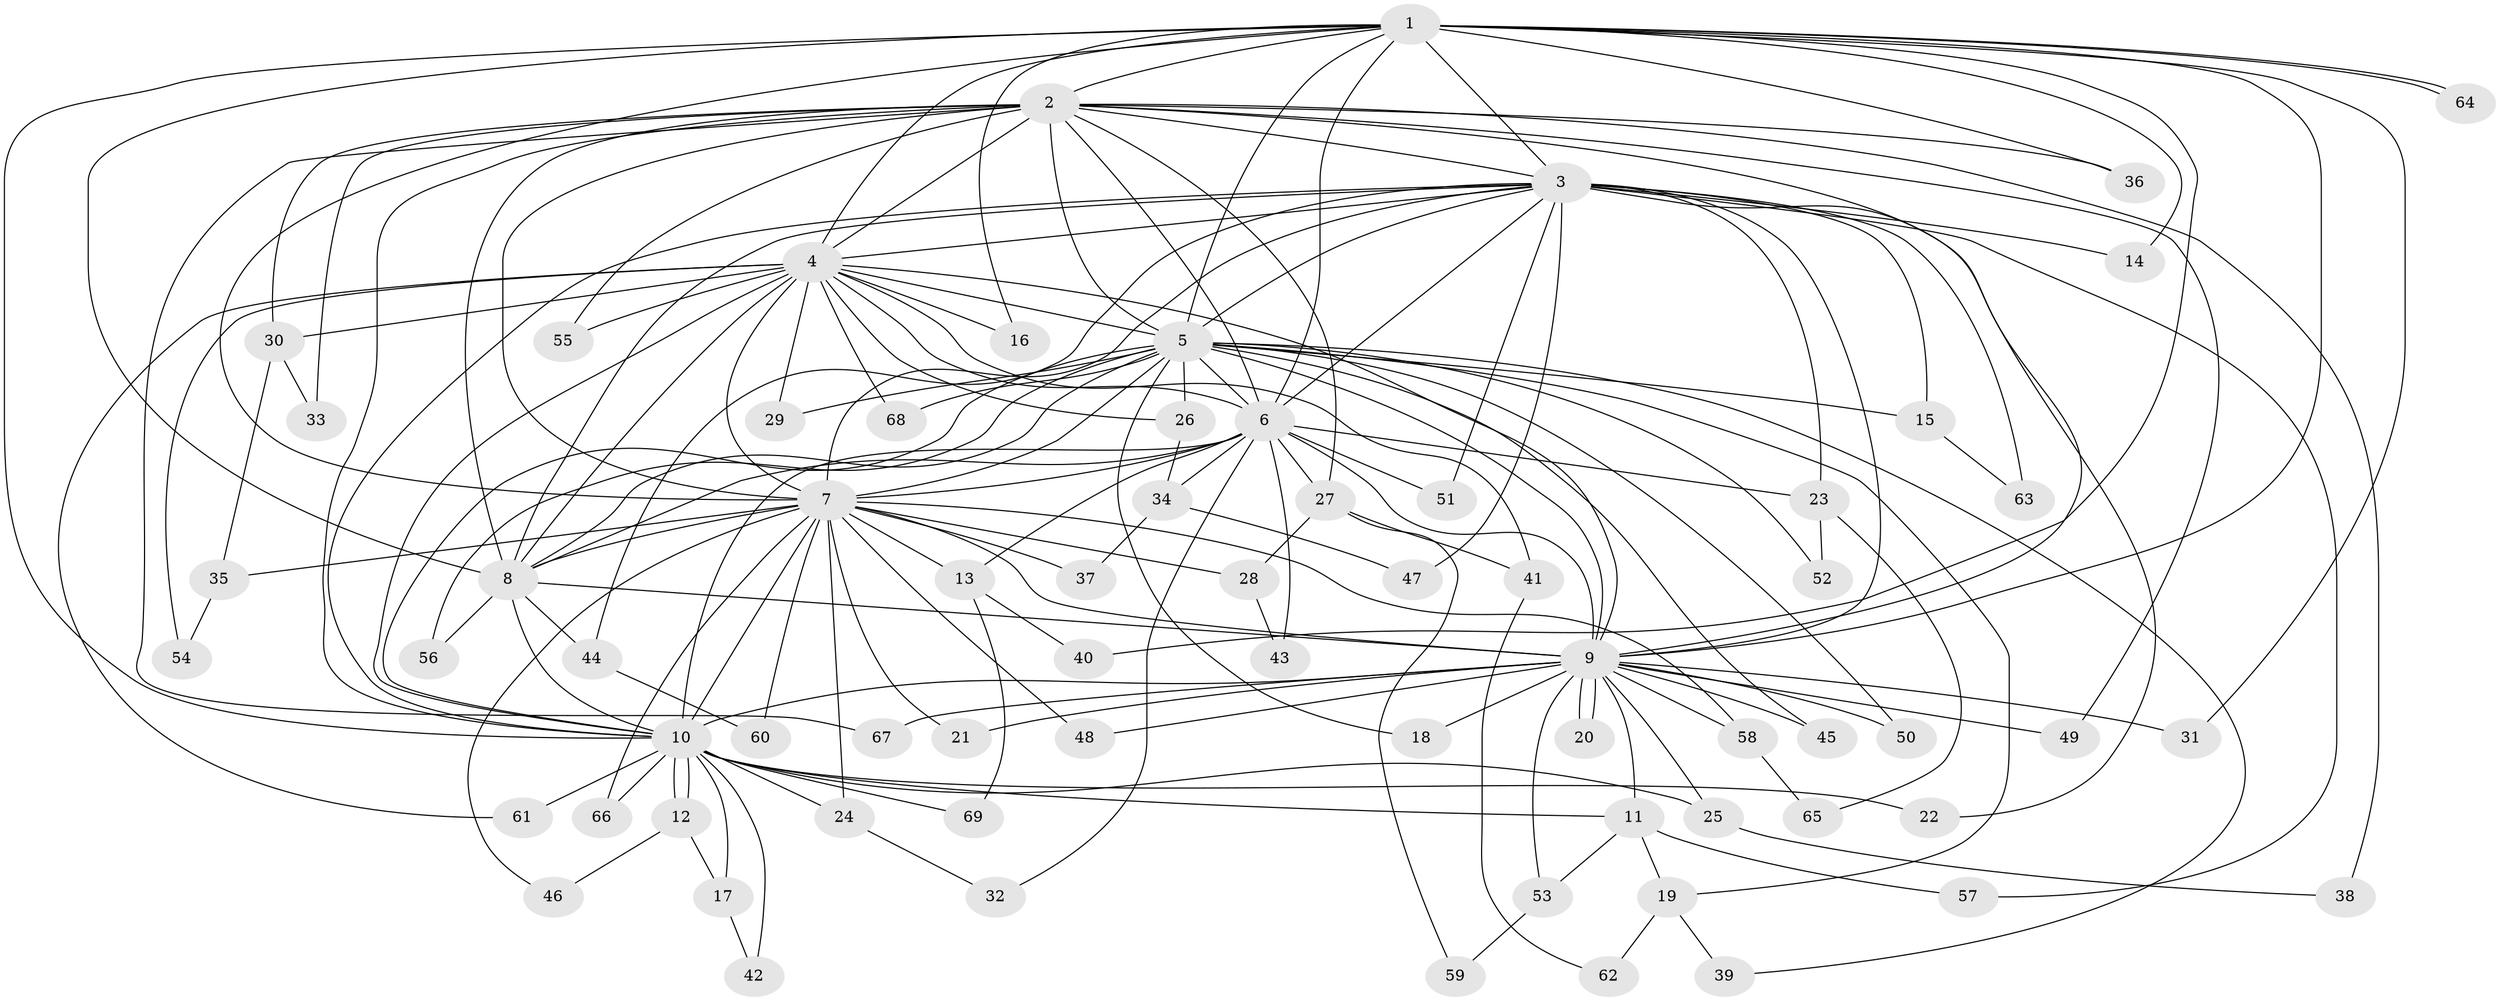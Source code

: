 // coarse degree distribution, {14: 0.0196078431372549, 16: 0.0784313725490196, 15: 0.0196078431372549, 19: 0.0392156862745098, 22: 0.0196078431372549, 5: 0.0392156862745098, 4: 0.058823529411764705, 2: 0.47058823529411764, 3: 0.17647058823529413, 1: 0.0784313725490196}
// Generated by graph-tools (version 1.1) at 2025/51/02/27/25 19:51:44]
// undirected, 69 vertices, 163 edges
graph export_dot {
graph [start="1"]
  node [color=gray90,style=filled];
  1;
  2;
  3;
  4;
  5;
  6;
  7;
  8;
  9;
  10;
  11;
  12;
  13;
  14;
  15;
  16;
  17;
  18;
  19;
  20;
  21;
  22;
  23;
  24;
  25;
  26;
  27;
  28;
  29;
  30;
  31;
  32;
  33;
  34;
  35;
  36;
  37;
  38;
  39;
  40;
  41;
  42;
  43;
  44;
  45;
  46;
  47;
  48;
  49;
  50;
  51;
  52;
  53;
  54;
  55;
  56;
  57;
  58;
  59;
  60;
  61;
  62;
  63;
  64;
  65;
  66;
  67;
  68;
  69;
  1 -- 2;
  1 -- 3;
  1 -- 4;
  1 -- 5;
  1 -- 6;
  1 -- 7;
  1 -- 8;
  1 -- 9;
  1 -- 10;
  1 -- 14;
  1 -- 16;
  1 -- 31;
  1 -- 36;
  1 -- 40;
  1 -- 64;
  1 -- 64;
  2 -- 3;
  2 -- 4;
  2 -- 5;
  2 -- 6;
  2 -- 7;
  2 -- 8;
  2 -- 9;
  2 -- 10;
  2 -- 27;
  2 -- 30;
  2 -- 33;
  2 -- 36;
  2 -- 38;
  2 -- 49;
  2 -- 55;
  2 -- 67;
  3 -- 4;
  3 -- 5;
  3 -- 6;
  3 -- 7;
  3 -- 8;
  3 -- 9;
  3 -- 10;
  3 -- 14;
  3 -- 15;
  3 -- 22;
  3 -- 23;
  3 -- 44;
  3 -- 47;
  3 -- 51;
  3 -- 57;
  3 -- 63;
  4 -- 5;
  4 -- 6;
  4 -- 7;
  4 -- 8;
  4 -- 9;
  4 -- 10;
  4 -- 16;
  4 -- 26;
  4 -- 29;
  4 -- 30;
  4 -- 41;
  4 -- 54;
  4 -- 55;
  4 -- 61;
  4 -- 68;
  5 -- 6;
  5 -- 7;
  5 -- 8;
  5 -- 9;
  5 -- 10;
  5 -- 15;
  5 -- 18;
  5 -- 19;
  5 -- 26;
  5 -- 29;
  5 -- 39;
  5 -- 45;
  5 -- 50;
  5 -- 52;
  5 -- 56;
  5 -- 68;
  6 -- 7;
  6 -- 8;
  6 -- 9;
  6 -- 10;
  6 -- 13;
  6 -- 23;
  6 -- 27;
  6 -- 32;
  6 -- 34;
  6 -- 43;
  6 -- 51;
  7 -- 8;
  7 -- 9;
  7 -- 10;
  7 -- 13;
  7 -- 21;
  7 -- 24;
  7 -- 28;
  7 -- 35;
  7 -- 37;
  7 -- 46;
  7 -- 48;
  7 -- 58;
  7 -- 60;
  7 -- 66;
  8 -- 9;
  8 -- 10;
  8 -- 44;
  8 -- 56;
  9 -- 10;
  9 -- 11;
  9 -- 18;
  9 -- 20;
  9 -- 20;
  9 -- 21;
  9 -- 25;
  9 -- 31;
  9 -- 45;
  9 -- 48;
  9 -- 49;
  9 -- 50;
  9 -- 53;
  9 -- 58;
  9 -- 67;
  10 -- 11;
  10 -- 12;
  10 -- 12;
  10 -- 17;
  10 -- 22;
  10 -- 24;
  10 -- 25;
  10 -- 42;
  10 -- 61;
  10 -- 66;
  10 -- 69;
  11 -- 19;
  11 -- 53;
  11 -- 57;
  12 -- 17;
  12 -- 46;
  13 -- 40;
  13 -- 69;
  15 -- 63;
  17 -- 42;
  19 -- 39;
  19 -- 62;
  23 -- 52;
  23 -- 65;
  24 -- 32;
  25 -- 38;
  26 -- 34;
  27 -- 28;
  27 -- 41;
  27 -- 59;
  28 -- 43;
  30 -- 33;
  30 -- 35;
  34 -- 37;
  34 -- 47;
  35 -- 54;
  41 -- 62;
  44 -- 60;
  53 -- 59;
  58 -- 65;
}
